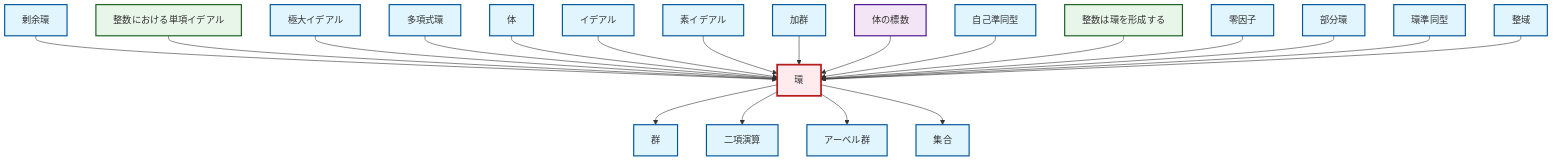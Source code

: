 graph TD
    classDef definition fill:#e1f5fe,stroke:#01579b,stroke-width:2px
    classDef theorem fill:#f3e5f5,stroke:#4a148c,stroke-width:2px
    classDef axiom fill:#fff3e0,stroke:#e65100,stroke-width:2px
    classDef example fill:#e8f5e9,stroke:#1b5e20,stroke-width:2px
    classDef current fill:#ffebee,stroke:#b71c1c,stroke-width:3px
    def-endomorphism["自己準同型"]:::definition
    def-field["体"]:::definition
    def-set["集合"]:::definition
    ex-integers-ring["整数は環を形成する"]:::example
    def-binary-operation["二項演算"]:::definition
    def-quotient-ring["剰余環"]:::definition
    def-group["群"]:::definition
    def-subring["部分環"]:::definition
    def-ring["環"]:::definition
    def-prime-ideal["素イデアル"]:::definition
    def-ring-homomorphism["環準同型"]:::definition
    def-ideal["イデアル"]:::definition
    def-polynomial-ring["多項式環"]:::definition
    ex-principal-ideal["整数における単項イデアル"]:::example
    def-zero-divisor["零因子"]:::definition
    def-integral-domain["整域"]:::definition
    def-abelian-group["アーベル群"]:::definition
    def-maximal-ideal["極大イデアル"]:::definition
    thm-field-characteristic["体の標数"]:::theorem
    def-module["加群"]:::definition
    def-quotient-ring --> def-ring
    ex-principal-ideal --> def-ring
    def-maximal-ideal --> def-ring
    def-polynomial-ring --> def-ring
    def-ring --> def-group
    def-field --> def-ring
    def-ideal --> def-ring
    def-ring --> def-binary-operation
    def-ring --> def-abelian-group
    def-prime-ideal --> def-ring
    def-module --> def-ring
    thm-field-characteristic --> def-ring
    def-endomorphism --> def-ring
    ex-integers-ring --> def-ring
    def-zero-divisor --> def-ring
    def-subring --> def-ring
    def-ring --> def-set
    def-ring-homomorphism --> def-ring
    def-integral-domain --> def-ring
    class def-ring current